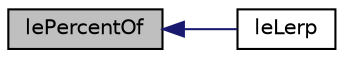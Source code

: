 digraph "lePercentOf"
{
 // INTERACTIVE_SVG=YES
  edge [fontname="Helvetica",fontsize="10",labelfontname="Helvetica",labelfontsize="10"];
  node [fontname="Helvetica",fontsize="10",shape=record];
  rankdir="LR";
  Node48 [label="lePercentOf",height=0.2,width=0.4,color="black", fillcolor="grey75", style="filled", fontcolor="black"];
  Node48 -> Node49 [dir="back",color="midnightblue",fontsize="10",style="solid",fontname="Helvetica"];
  Node49 [label="leLerp",height=0.2,width=0.4,color="black", fillcolor="white", style="filled",URL="$legato__math_8h.html#a8f18fefef88bff1950f3061330ff335c",tooltip="Calculates a linear interpolation of an integer based on a percentage between two signed points..."];
}
